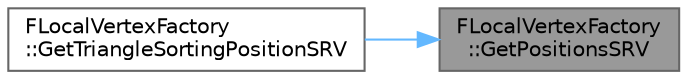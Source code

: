 digraph "FLocalVertexFactory::GetPositionsSRV"
{
 // INTERACTIVE_SVG=YES
 // LATEX_PDF_SIZE
  bgcolor="transparent";
  edge [fontname=Helvetica,fontsize=10,labelfontname=Helvetica,labelfontsize=10];
  node [fontname=Helvetica,fontsize=10,shape=box,height=0.2,width=0.4];
  rankdir="RL";
  Node1 [id="Node000001",label="FLocalVertexFactory\l::GetPositionsSRV",height=0.2,width=0.4,color="gray40", fillcolor="grey60", style="filled", fontcolor="black",tooltip=" "];
  Node1 -> Node2 [id="edge1_Node000001_Node000002",dir="back",color="steelblue1",style="solid",tooltip=" "];
  Node2 [id="Node000002",label="FLocalVertexFactory\l::GetTriangleSortingPositionSRV",height=0.2,width=0.4,color="grey40", fillcolor="white", style="filled",URL="$db/d29/classFLocalVertexFactory.html#a9f9550894fbeb2c72635dc6053c83f09",tooltip=" "];
}
